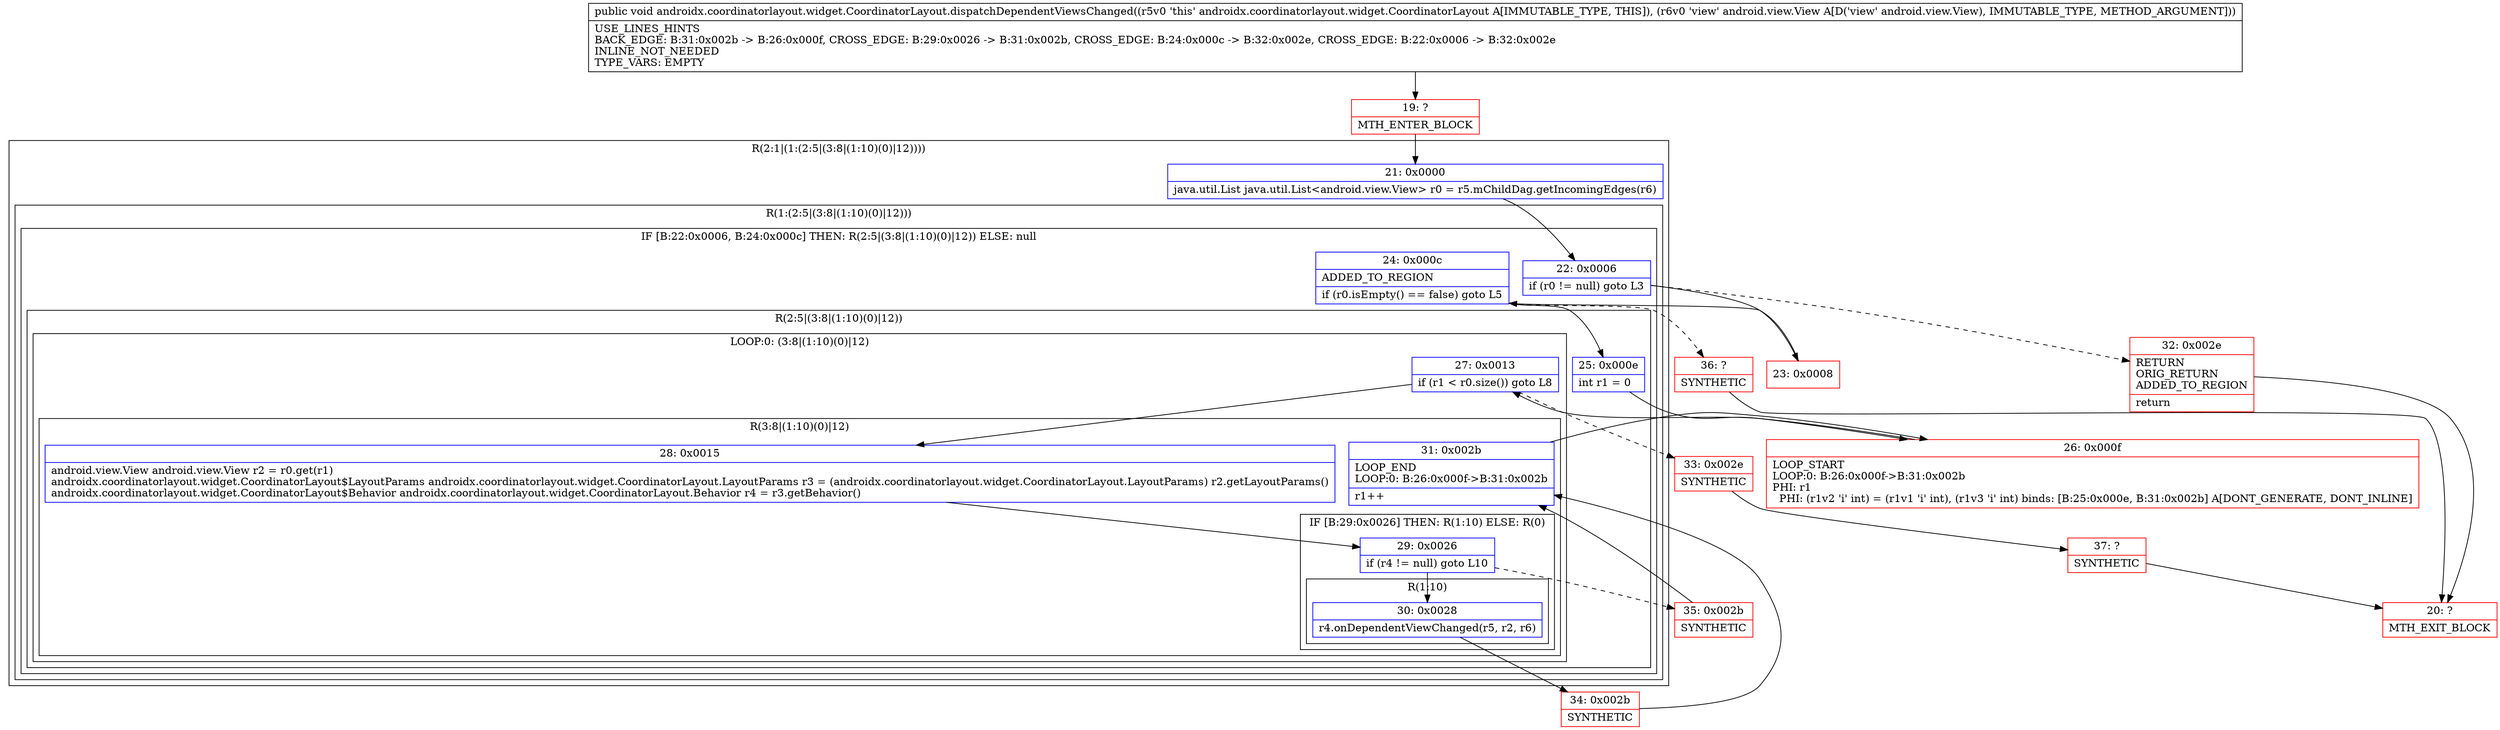 digraph "CFG forandroidx.coordinatorlayout.widget.CoordinatorLayout.dispatchDependentViewsChanged(Landroid\/view\/View;)V" {
subgraph cluster_Region_1586116379 {
label = "R(2:1|(1:(2:5|(3:8|(1:10)(0)|12))))";
node [shape=record,color=blue];
Node_21 [shape=record,label="{21\:\ 0x0000|java.util.List java.util.List\<android.view.View\> r0 = r5.mChildDag.getIncomingEdges(r6)\l}"];
subgraph cluster_Region_975127439 {
label = "R(1:(2:5|(3:8|(1:10)(0)|12)))";
node [shape=record,color=blue];
subgraph cluster_IfRegion_2048116468 {
label = "IF [B:22:0x0006, B:24:0x000c] THEN: R(2:5|(3:8|(1:10)(0)|12)) ELSE: null";
node [shape=record,color=blue];
Node_22 [shape=record,label="{22\:\ 0x0006|if (r0 != null) goto L3\l}"];
Node_24 [shape=record,label="{24\:\ 0x000c|ADDED_TO_REGION\l|if (r0.isEmpty() == false) goto L5\l}"];
subgraph cluster_Region_330755050 {
label = "R(2:5|(3:8|(1:10)(0)|12))";
node [shape=record,color=blue];
Node_25 [shape=record,label="{25\:\ 0x000e|int r1 = 0\l}"];
subgraph cluster_LoopRegion_710065276 {
label = "LOOP:0: (3:8|(1:10)(0)|12)";
node [shape=record,color=blue];
Node_27 [shape=record,label="{27\:\ 0x0013|if (r1 \< r0.size()) goto L8\l}"];
subgraph cluster_Region_478881167 {
label = "R(3:8|(1:10)(0)|12)";
node [shape=record,color=blue];
Node_28 [shape=record,label="{28\:\ 0x0015|android.view.View android.view.View r2 = r0.get(r1)\landroidx.coordinatorlayout.widget.CoordinatorLayout$LayoutParams androidx.coordinatorlayout.widget.CoordinatorLayout.LayoutParams r3 = (androidx.coordinatorlayout.widget.CoordinatorLayout.LayoutParams) r2.getLayoutParams()\landroidx.coordinatorlayout.widget.CoordinatorLayout$Behavior androidx.coordinatorlayout.widget.CoordinatorLayout.Behavior r4 = r3.getBehavior()\l}"];
subgraph cluster_IfRegion_1224231120 {
label = "IF [B:29:0x0026] THEN: R(1:10) ELSE: R(0)";
node [shape=record,color=blue];
Node_29 [shape=record,label="{29\:\ 0x0026|if (r4 != null) goto L10\l}"];
subgraph cluster_Region_2012658446 {
label = "R(1:10)";
node [shape=record,color=blue];
Node_30 [shape=record,label="{30\:\ 0x0028|r4.onDependentViewChanged(r5, r2, r6)\l}"];
}
subgraph cluster_Region_1508723362 {
label = "R(0)";
node [shape=record,color=blue];
}
}
Node_31 [shape=record,label="{31\:\ 0x002b|LOOP_END\lLOOP:0: B:26:0x000f\-\>B:31:0x002b\l|r1++\l}"];
}
}
}
}
}
}
Node_19 [shape=record,color=red,label="{19\:\ ?|MTH_ENTER_BLOCK\l}"];
Node_23 [shape=record,color=red,label="{23\:\ 0x0008}"];
Node_26 [shape=record,color=red,label="{26\:\ 0x000f|LOOP_START\lLOOP:0: B:26:0x000f\-\>B:31:0x002b\lPHI: r1 \l  PHI: (r1v2 'i' int) = (r1v1 'i' int), (r1v3 'i' int) binds: [B:25:0x000e, B:31:0x002b] A[DONT_GENERATE, DONT_INLINE]\l}"];
Node_34 [shape=record,color=red,label="{34\:\ 0x002b|SYNTHETIC\l}"];
Node_35 [shape=record,color=red,label="{35\:\ 0x002b|SYNTHETIC\l}"];
Node_33 [shape=record,color=red,label="{33\:\ 0x002e|SYNTHETIC\l}"];
Node_37 [shape=record,color=red,label="{37\:\ ?|SYNTHETIC\l}"];
Node_20 [shape=record,color=red,label="{20\:\ ?|MTH_EXIT_BLOCK\l}"];
Node_36 [shape=record,color=red,label="{36\:\ ?|SYNTHETIC\l}"];
Node_32 [shape=record,color=red,label="{32\:\ 0x002e|RETURN\lORIG_RETURN\lADDED_TO_REGION\l|return\l}"];
MethodNode[shape=record,label="{public void androidx.coordinatorlayout.widget.CoordinatorLayout.dispatchDependentViewsChanged((r5v0 'this' androidx.coordinatorlayout.widget.CoordinatorLayout A[IMMUTABLE_TYPE, THIS]), (r6v0 'view' android.view.View A[D('view' android.view.View), IMMUTABLE_TYPE, METHOD_ARGUMENT]))  | USE_LINES_HINTS\lBACK_EDGE: B:31:0x002b \-\> B:26:0x000f, CROSS_EDGE: B:29:0x0026 \-\> B:31:0x002b, CROSS_EDGE: B:24:0x000c \-\> B:32:0x002e, CROSS_EDGE: B:22:0x0006 \-\> B:32:0x002e\lINLINE_NOT_NEEDED\lTYPE_VARS: EMPTY\l}"];
MethodNode -> Node_19;Node_21 -> Node_22;
Node_22 -> Node_23;
Node_22 -> Node_32[style=dashed];
Node_24 -> Node_25;
Node_24 -> Node_36[style=dashed];
Node_25 -> Node_26;
Node_27 -> Node_28;
Node_27 -> Node_33[style=dashed];
Node_28 -> Node_29;
Node_29 -> Node_30;
Node_29 -> Node_35[style=dashed];
Node_30 -> Node_34;
Node_31 -> Node_26;
Node_19 -> Node_21;
Node_23 -> Node_24;
Node_26 -> Node_27;
Node_34 -> Node_31;
Node_35 -> Node_31;
Node_33 -> Node_37;
Node_37 -> Node_20;
Node_36 -> Node_20;
Node_32 -> Node_20;
}

